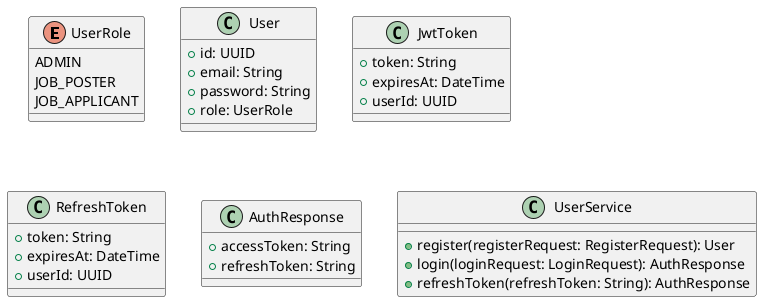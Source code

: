 @startuml

enum UserRole {
  ADMIN
  JOB_POSTER
  JOB_APPLICANT
}

class User {
    +id: UUID
    +email: String
    +password: String
    +role: UserRole
}

class JwtToken {
    +token: String
    +expiresAt: DateTime
    +userId: UUID
}

class RefreshToken {
    +token: String
    +expiresAt: DateTime
    +userId: UUID
}

class AuthResponse {
    +accessToken: String
    +refreshToken: String
}

class UserService {
    +register(registerRequest: RegisterRequest): User
    +login(loginRequest: LoginRequest): AuthResponse
    +refreshToken(refreshToken: String): AuthResponse
}
@enduml